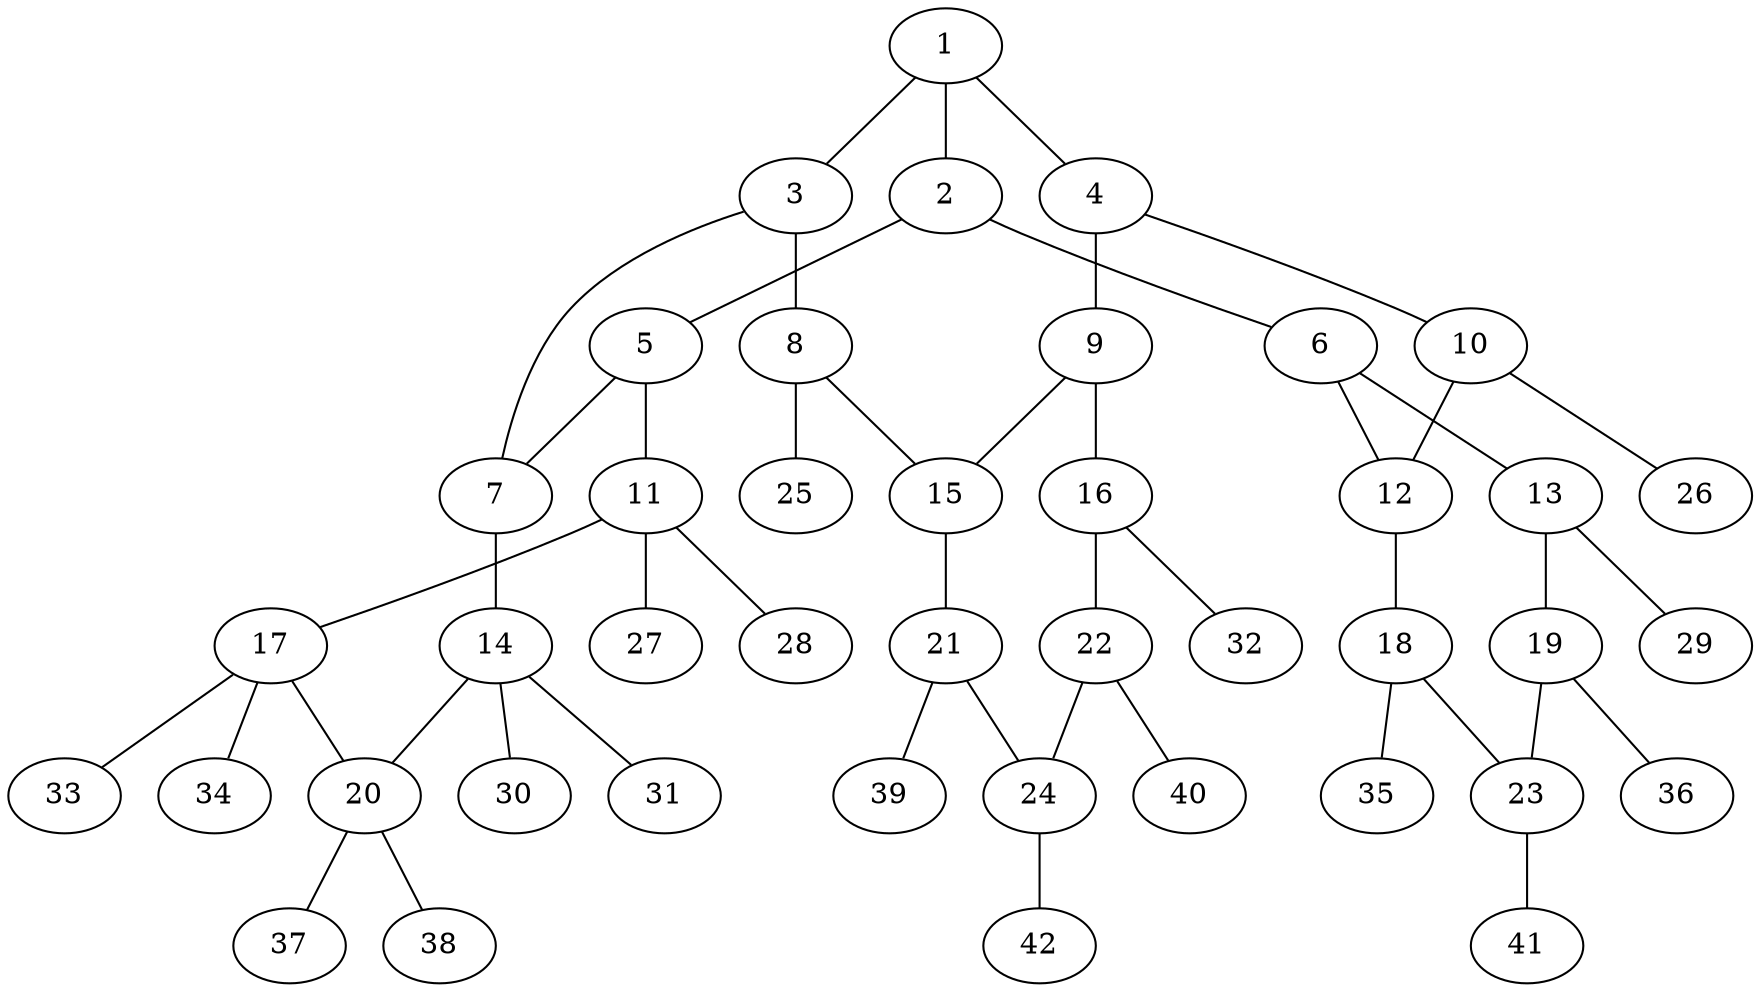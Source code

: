 graph molecule_2763 {
	1	 [chem=C];
	2	 [chem=C];
	1 -- 2	 [valence=2];
	3	 [chem=C];
	1 -- 3	 [valence=1];
	4	 [chem=C];
	1 -- 4	 [valence=1];
	5	 [chem=C];
	2 -- 5	 [valence=1];
	6	 [chem=C];
	2 -- 6	 [valence=1];
	7	 [chem=C];
	3 -- 7	 [valence=1];
	8	 [chem=C];
	3 -- 8	 [valence=2];
	9	 [chem=C];
	4 -- 9	 [valence=1];
	10	 [chem=C];
	4 -- 10	 [valence=2];
	5 -- 7	 [valence=2];
	11	 [chem=C];
	5 -- 11	 [valence=1];
	12	 [chem=C];
	6 -- 12	 [valence=2];
	13	 [chem=C];
	6 -- 13	 [valence=1];
	14	 [chem=C];
	7 -- 14	 [valence=1];
	15	 [chem=C];
	8 -- 15	 [valence=1];
	25	 [chem=H];
	8 -- 25	 [valence=1];
	9 -- 15	 [valence=2];
	16	 [chem=C];
	9 -- 16	 [valence=1];
	10 -- 12	 [valence=1];
	26	 [chem=H];
	10 -- 26	 [valence=1];
	17	 [chem=C];
	11 -- 17	 [valence=1];
	27	 [chem=H];
	11 -- 27	 [valence=1];
	28	 [chem=H];
	11 -- 28	 [valence=1];
	18	 [chem=C];
	12 -- 18	 [valence=1];
	19	 [chem=C];
	13 -- 19	 [valence=2];
	29	 [chem=H];
	13 -- 29	 [valence=1];
	20	 [chem=C];
	14 -- 20	 [valence=1];
	30	 [chem=H];
	14 -- 30	 [valence=1];
	31	 [chem=H];
	14 -- 31	 [valence=1];
	21	 [chem=C];
	15 -- 21	 [valence=1];
	22	 [chem=C];
	16 -- 22	 [valence=2];
	32	 [chem=H];
	16 -- 32	 [valence=1];
	17 -- 20	 [valence=1];
	33	 [chem=H];
	17 -- 33	 [valence=1];
	34	 [chem=H];
	17 -- 34	 [valence=1];
	23	 [chem=C];
	18 -- 23	 [valence=2];
	35	 [chem=H];
	18 -- 35	 [valence=1];
	19 -- 23	 [valence=1];
	36	 [chem=H];
	19 -- 36	 [valence=1];
	37	 [chem=H];
	20 -- 37	 [valence=1];
	38	 [chem=H];
	20 -- 38	 [valence=1];
	24	 [chem=C];
	21 -- 24	 [valence=2];
	39	 [chem=H];
	21 -- 39	 [valence=1];
	22 -- 24	 [valence=1];
	40	 [chem=H];
	22 -- 40	 [valence=1];
	41	 [chem=H];
	23 -- 41	 [valence=1];
	42	 [chem=H];
	24 -- 42	 [valence=1];
}
